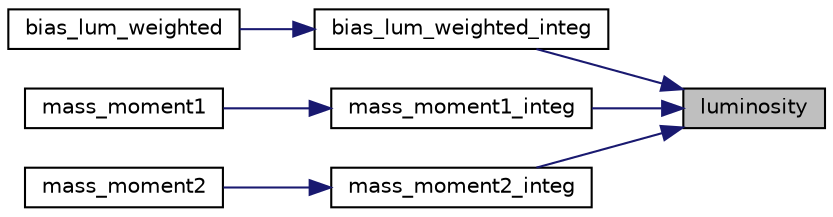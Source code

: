 digraph "luminosity"
{
 // LATEX_PDF_SIZE
  edge [fontname="Helvetica",fontsize="10",labelfontname="Helvetica",labelfontsize="10"];
  node [fontname="Helvetica",fontsize="10",shape=record];
  rankdir="RL";
  Node1 [label="luminosity",height=0.2,width=0.4,color="black", fillcolor="grey75", style="filled", fontcolor="black",tooltip="Compute the line specific luminosity in unit of solar luminosity For CO ladder, I am using the fits i..."];
  Node1 -> Node2 [dir="back",color="midnightblue",fontsize="10",style="solid"];
  Node2 [label="bias_lum_weighted_integ",height=0.2,width=0.4,color="black", fillcolor="white", style="filled",URL="$d7/d10/line__ingredients_8c.html#a609c2a4b205e7f497d4b96657510fd5f",tooltip="Compute the luminosityy-weighted linear and quadratic line biases."];
  Node2 -> Node3 [dir="back",color="midnightblue",fontsize="10",style="solid"];
  Node3 [label="bias_lum_weighted",height=0.2,width=0.4,color="black", fillcolor="white", style="filled",URL="$d7/d10/line__ingredients_8c.html#aa050a054d3724145e3b46788bf279c79",tooltip=" "];
  Node1 -> Node4 [dir="back",color="midnightblue",fontsize="10",style="solid"];
  Node4 [label="mass_moment1_integ",height=0.2,width=0.4,color="black", fillcolor="white", style="filled",URL="$d7/d10/line__ingredients_8c.html#ab82b15c827d1213a94e3ff9ce4ddad32",tooltip="Compute the first luminosityy-weighted mass moment."];
  Node4 -> Node5 [dir="back",color="midnightblue",fontsize="10",style="solid"];
  Node5 [label="mass_moment1",height=0.2,width=0.4,color="black", fillcolor="white", style="filled",URL="$d7/d10/line__ingredients_8c.html#a4024cda73f4069d07113edd77ae35d4e",tooltip="in unit of M_sun/Mpc^3"];
  Node1 -> Node6 [dir="back",color="midnightblue",fontsize="10",style="solid"];
  Node6 [label="mass_moment2_integ",height=0.2,width=0.4,color="black", fillcolor="white", style="filled",URL="$d7/d10/line__ingredients_8c.html#af293c79ca858df80dcc0ef9f29448059",tooltip="Compute the second luminosityy-weighted mass moment."];
  Node6 -> Node7 [dir="back",color="midnightblue",fontsize="10",style="solid"];
  Node7 [label="mass_moment2",height=0.2,width=0.4,color="black", fillcolor="white", style="filled",URL="$d7/d10/line__ingredients_8c.html#a905f3fe9b824af5ce217f36af3c767e5",tooltip="in unit of M_sun/Mpc^3"];
}
